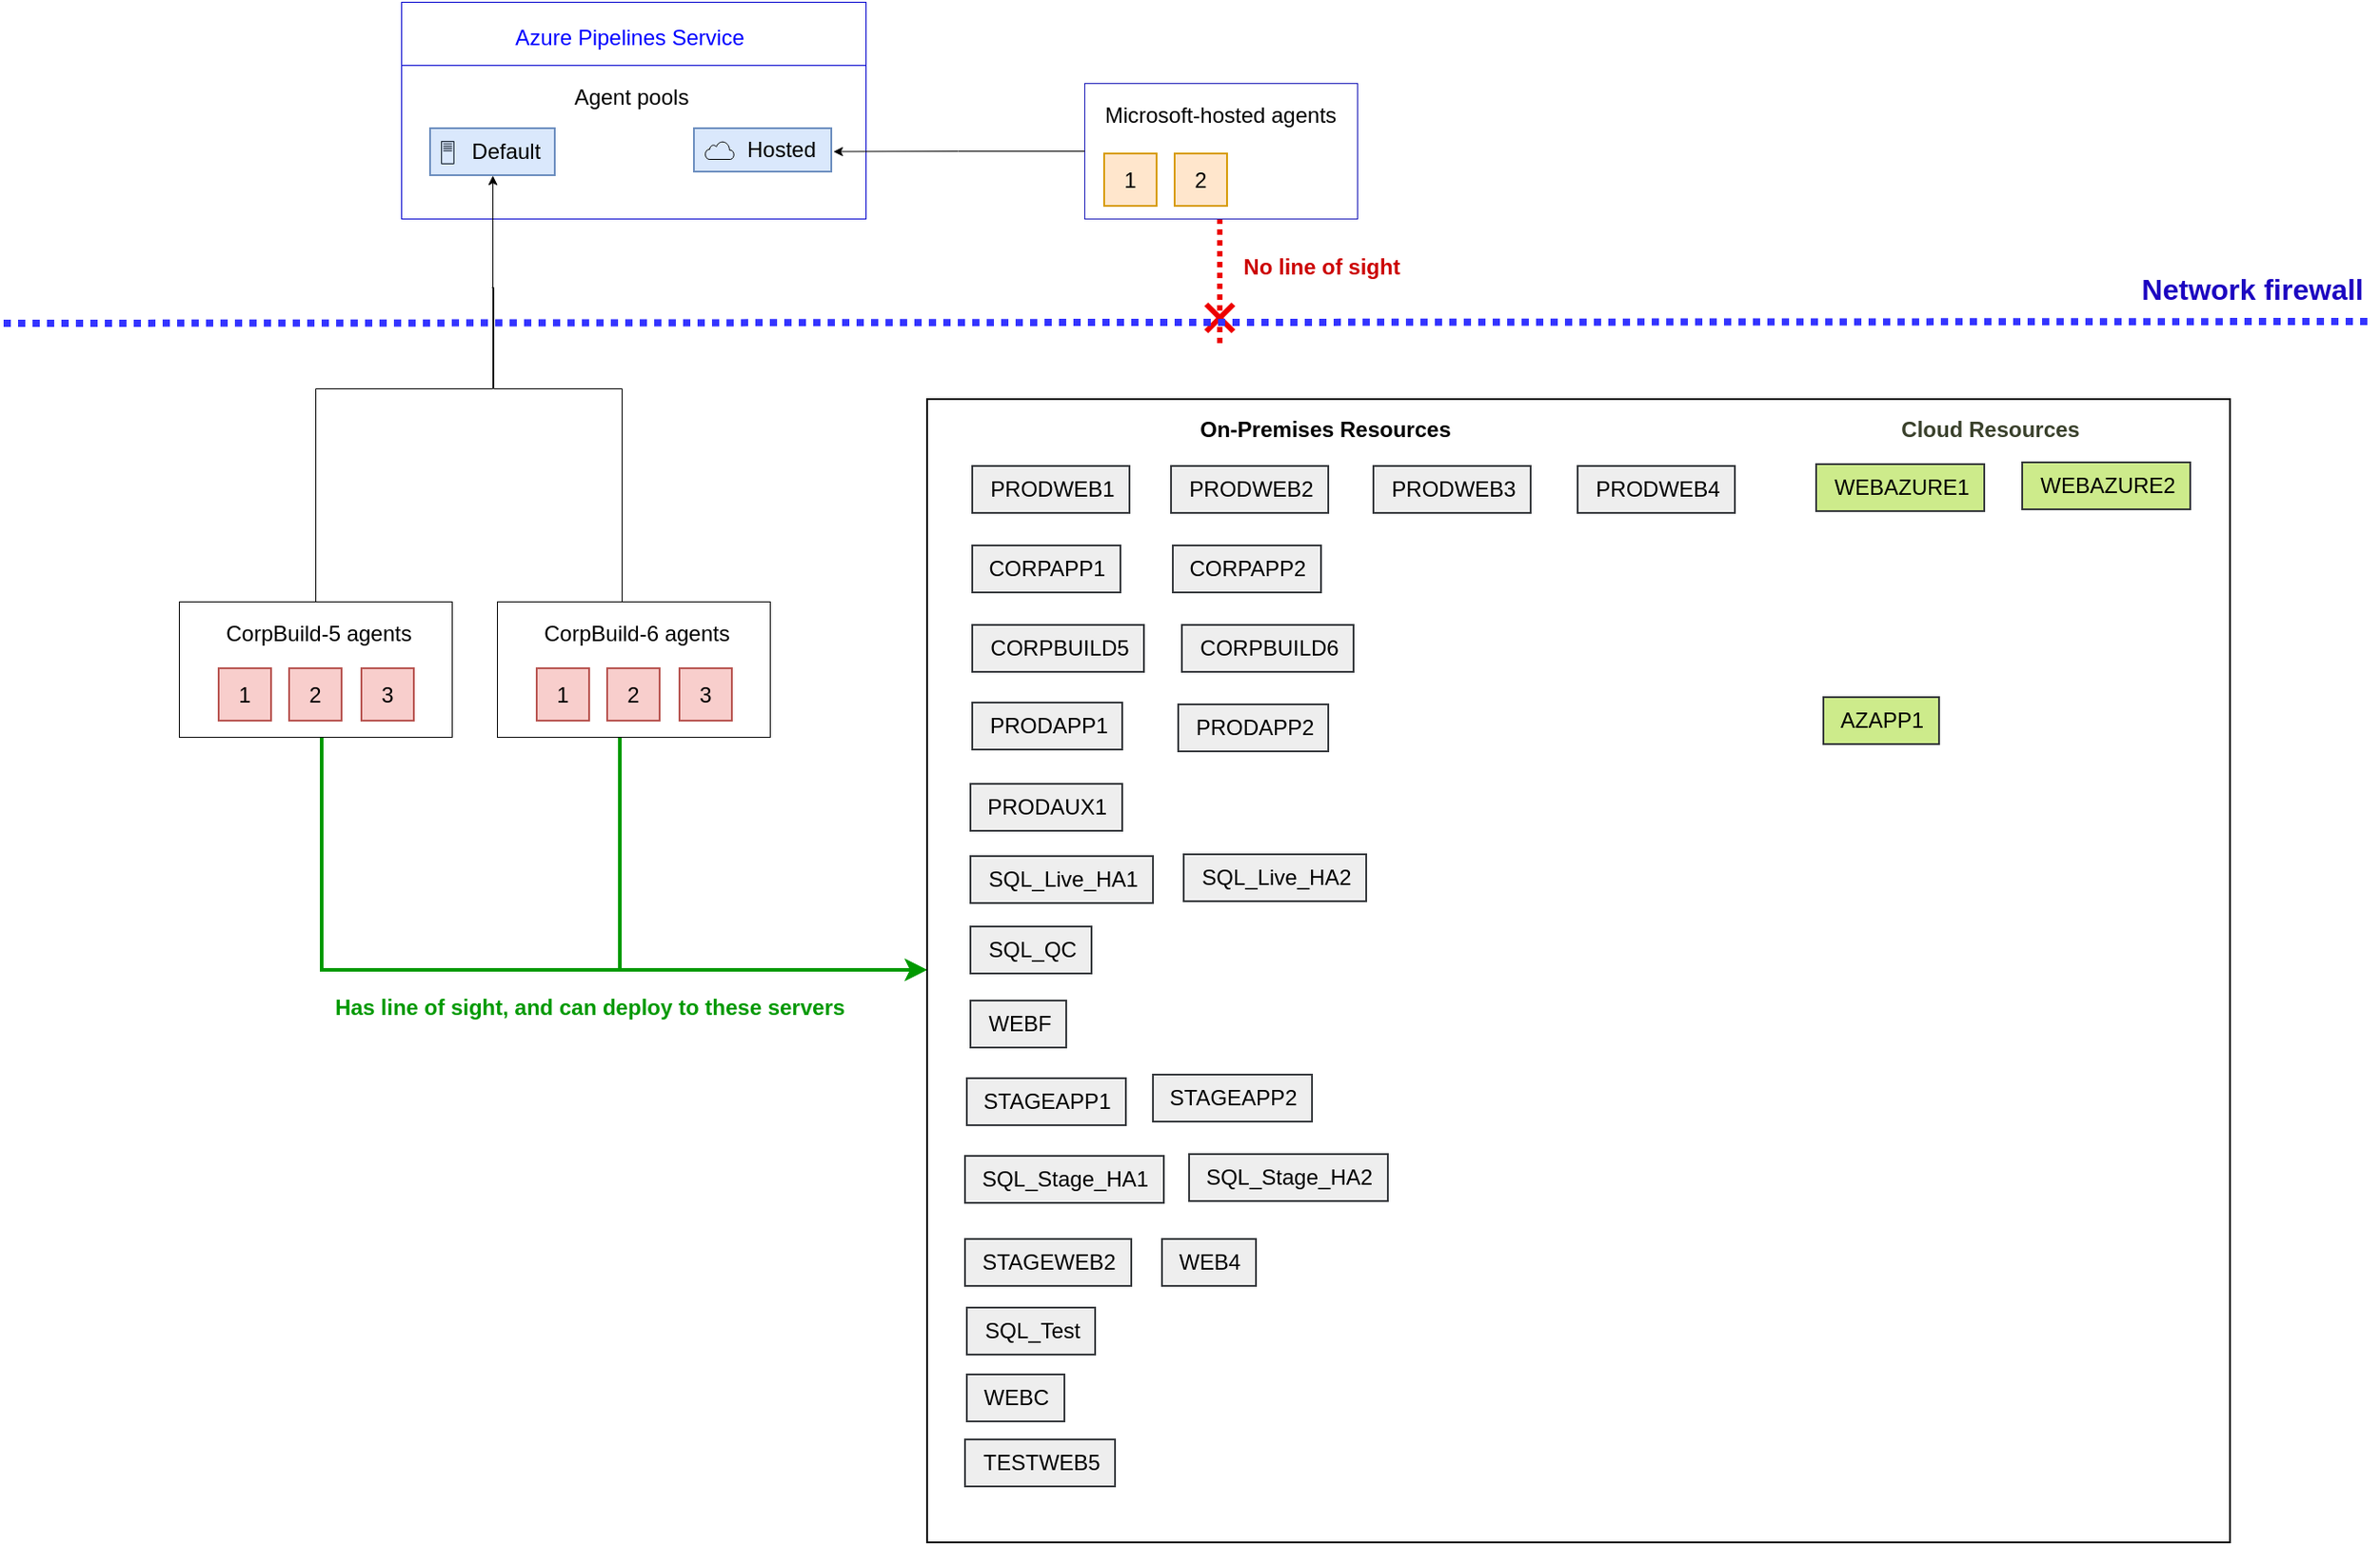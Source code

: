 <mxfile version="22.0.4" type="github">
  <diagram name="Page-1" id="NFUSHGzr7Nl-JeznEHTi">
    <mxGraphModel dx="5653" dy="2431" grid="1" gridSize="10" guides="1" tooltips="1" connect="1" arrows="1" fold="1" page="1" pageScale="1" pageWidth="850" pageHeight="1100" math="0" shadow="0">
      <root>
        <mxCell id="0" />
        <mxCell id="1" parent="0" />
        <mxCell id="pt-_VzBgXJIsmCiMJ3X0-1" value="" style="rounded=0;whiteSpace=wrap;html=1;labelBackgroundColor=none;textOpacity=0;strokeWidth=0.5;strokeColor=#0000CC;" vertex="1" parent="1">
          <mxGeometry x="-2690" y="-628" width="257" height="120" as="geometry" />
        </mxCell>
        <mxCell id="pt-_VzBgXJIsmCiMJ3X0-2" value="Azure Pipelines Service" style="text;html=1;align=center;verticalAlign=middle;resizable=0;points=[];autosize=1;strokeColor=none;fillColor=none;fontColor=#0000FF;" vertex="1" parent="1">
          <mxGeometry x="-2637" y="-621" width="145" height="26" as="geometry" />
        </mxCell>
        <mxCell id="pt-_VzBgXJIsmCiMJ3X0-3" value="Agent pools" style="text;html=1;align=center;verticalAlign=middle;resizable=0;points=[];autosize=1;strokeColor=none;fillColor=none;" vertex="1" parent="1">
          <mxGeometry x="-2604" y="-588" width="81" height="26" as="geometry" />
        </mxCell>
        <mxCell id="pt-_VzBgXJIsmCiMJ3X0-4" value="&amp;nbsp; &amp;nbsp; Default" style="text;html=1;align=center;verticalAlign=middle;resizable=0;points=[];autosize=1;strokeColor=#6c8ebf;fillColor=#dae8fc;labelBorderColor=none;" vertex="1" parent="1">
          <mxGeometry x="-2674" y="-558" width="69" height="26" as="geometry" />
        </mxCell>
        <mxCell id="pt-_VzBgXJIsmCiMJ3X0-5" value="&amp;nbsp; &amp;nbsp; &amp;nbsp; Hosted" style="text;html=1;align=center;verticalAlign=middle;resizable=0;points=[];autosize=1;strokeColor=#6c8ebf;fillColor=#dae8fc;labelBorderColor=none;spacingTop=0;spacing=2;" vertex="1" parent="1">
          <mxGeometry x="-2528" y="-558" width="76" height="24" as="geometry" />
        </mxCell>
        <mxCell id="pt-_VzBgXJIsmCiMJ3X0-6" value="" style="line;strokeWidth=0.5;html=1;strokeColor=#0000CC;" vertex="1" parent="1">
          <mxGeometry x="-2690" y="-598" width="257" height="10" as="geometry" />
        </mxCell>
        <mxCell id="pt-_VzBgXJIsmCiMJ3X0-7" value="" style="sketch=0;outlineConnect=0;fontColor=#232F3E;gradientColor=none;fillColor=#232F3D;strokeColor=none;dashed=0;verticalLabelPosition=bottom;verticalAlign=top;align=center;html=1;fontSize=12;fontStyle=0;aspect=fixed;pointerEvents=1;shape=mxgraph.aws4.traditional_server;" vertex="1" parent="1">
          <mxGeometry x="-2668" y="-551" width="7.5" height="13" as="geometry" />
        </mxCell>
        <mxCell id="pt-_VzBgXJIsmCiMJ3X0-8" value="" style="html=1;verticalLabelPosition=bottom;align=center;labelBackgroundColor=#ffffff;verticalAlign=top;strokeWidth=0.5;strokeColor=#000000;shadow=0;dashed=0;shape=mxgraph.ios7.icons.cloud;fillColor=none;" vertex="1" parent="1">
          <mxGeometry x="-2522" y="-551" width="16" height="10" as="geometry" />
        </mxCell>
        <mxCell id="pt-_VzBgXJIsmCiMJ3X0-9" style="edgeStyle=orthogonalEdgeStyle;rounded=0;orthogonalLoop=1;jettySize=auto;html=1;endArrow=cross;endFill=0;strokeColor=#ED0000;strokeWidth=3;dashed=1;dashPattern=1 1;endSize=11;" edge="1" parent="1" source="pt-_VzBgXJIsmCiMJ3X0-10">
          <mxGeometry relative="1" as="geometry">
            <mxPoint x="-2237" y="-438" as="targetPoint" />
          </mxGeometry>
        </mxCell>
        <mxCell id="pt-_VzBgXJIsmCiMJ3X0-10" value="" style="rounded=0;whiteSpace=wrap;html=1;labelBackgroundColor=none;textOpacity=0;strokeWidth=0.5;strokeColor=#1a1ab7;" vertex="1" parent="1">
          <mxGeometry x="-2312" y="-583" width="151" height="75" as="geometry" />
        </mxCell>
        <mxCell id="pt-_VzBgXJIsmCiMJ3X0-11" value="Microsoft-hosted agents" style="text;html=1;align=center;verticalAlign=middle;resizable=0;points=[];autosize=1;strokeColor=none;fillColor=none;" vertex="1" parent="1">
          <mxGeometry x="-2310" y="-578" width="146" height="26" as="geometry" />
        </mxCell>
        <mxCell id="pt-_VzBgXJIsmCiMJ3X0-12" value="1" style="whiteSpace=wrap;html=1;aspect=fixed;fillColor=#ffe6cc;strokeColor=#d79b00;" vertex="1" parent="1">
          <mxGeometry x="-2301" y="-544" width="29" height="29" as="geometry" />
        </mxCell>
        <mxCell id="pt-_VzBgXJIsmCiMJ3X0-13" value="2" style="whiteSpace=wrap;html=1;aspect=fixed;fillColor=#ffe6cc;strokeColor=#d79b00;" vertex="1" parent="1">
          <mxGeometry x="-2262" y="-544" width="29" height="29" as="geometry" />
        </mxCell>
        <mxCell id="pt-_VzBgXJIsmCiMJ3X0-14" style="edgeStyle=orthogonalEdgeStyle;rounded=0;orthogonalLoop=1;jettySize=auto;html=1;entryX=1.012;entryY=0.53;entryDx=0;entryDy=0;entryPerimeter=0;strokeWidth=0.5;endSize=4;" edge="1" parent="1" source="pt-_VzBgXJIsmCiMJ3X0-10" target="pt-_VzBgXJIsmCiMJ3X0-5">
          <mxGeometry relative="1" as="geometry" />
        </mxCell>
        <mxCell id="pt-_VzBgXJIsmCiMJ3X0-15" style="edgeStyle=orthogonalEdgeStyle;rounded=0;orthogonalLoop=1;jettySize=auto;html=1;strokeWidth=0.5;endSize=4;startSize=4;" edge="1" parent="1" source="pt-_VzBgXJIsmCiMJ3X0-17" target="pt-_VzBgXJIsmCiMJ3X0-4">
          <mxGeometry relative="1" as="geometry" />
        </mxCell>
        <mxCell id="pt-_VzBgXJIsmCiMJ3X0-16" style="edgeStyle=orthogonalEdgeStyle;rounded=0;orthogonalLoop=1;jettySize=auto;html=1;strokeColor=#009900;strokeWidth=2;" edge="1" parent="1" source="pt-_VzBgXJIsmCiMJ3X0-17" target="pt-_VzBgXJIsmCiMJ3X0-29">
          <mxGeometry relative="1" as="geometry">
            <Array as="points">
              <mxPoint x="-2734" y="-92" />
            </Array>
          </mxGeometry>
        </mxCell>
        <mxCell id="pt-_VzBgXJIsmCiMJ3X0-17" value="" style="rounded=0;whiteSpace=wrap;html=1;labelBackgroundColor=none;textOpacity=0;strokeWidth=0.5;" vertex="1" parent="1">
          <mxGeometry x="-2813" y="-296" width="151" height="75" as="geometry" />
        </mxCell>
        <mxCell id="pt-_VzBgXJIsmCiMJ3X0-18" value="CorpBuild-5 agents" style="text;html=1;align=center;verticalAlign=middle;resizable=0;points=[];autosize=1;strokeColor=none;fillColor=none;" vertex="1" parent="1">
          <mxGeometry x="-2797" y="-291" width="121" height="26" as="geometry" />
        </mxCell>
        <mxCell id="pt-_VzBgXJIsmCiMJ3X0-19" value="1" style="whiteSpace=wrap;html=1;aspect=fixed;fillColor=#f8cecc;strokeColor=#b85450;" vertex="1" parent="1">
          <mxGeometry x="-2791" y="-259" width="29" height="29" as="geometry" />
        </mxCell>
        <mxCell id="pt-_VzBgXJIsmCiMJ3X0-20" value="2" style="whiteSpace=wrap;html=1;aspect=fixed;fillColor=#f8cecc;strokeColor=#b85450;" vertex="1" parent="1">
          <mxGeometry x="-2752" y="-259" width="29" height="29" as="geometry" />
        </mxCell>
        <mxCell id="pt-_VzBgXJIsmCiMJ3X0-21" value="3" style="whiteSpace=wrap;html=1;aspect=fixed;fillColor=#f8cecc;strokeColor=#b85450;" vertex="1" parent="1">
          <mxGeometry x="-2712" y="-259" width="29" height="29" as="geometry" />
        </mxCell>
        <mxCell id="pt-_VzBgXJIsmCiMJ3X0-22" style="edgeStyle=orthogonalEdgeStyle;rounded=0;orthogonalLoop=1;jettySize=auto;html=1;strokeWidth=0.5;endSize=4;startSize=4;endArrow=none;endFill=0;" edge="1" parent="1" source="pt-_VzBgXJIsmCiMJ3X0-24">
          <mxGeometry relative="1" as="geometry">
            <mxPoint x="-2640" y="-470" as="targetPoint" />
            <Array as="points">
              <mxPoint x="-2568" y="-414" />
              <mxPoint x="-2639" y="-414" />
              <mxPoint x="-2639" y="-470" />
            </Array>
          </mxGeometry>
        </mxCell>
        <mxCell id="pt-_VzBgXJIsmCiMJ3X0-23" style="edgeStyle=orthogonalEdgeStyle;rounded=0;orthogonalLoop=1;jettySize=auto;html=1;strokeColor=#009900;strokeWidth=2;" edge="1" parent="1" source="pt-_VzBgXJIsmCiMJ3X0-24" target="pt-_VzBgXJIsmCiMJ3X0-29">
          <mxGeometry relative="1" as="geometry">
            <Array as="points">
              <mxPoint x="-2569" y="-92" />
            </Array>
          </mxGeometry>
        </mxCell>
        <mxCell id="pt-_VzBgXJIsmCiMJ3X0-24" value="" style="rounded=0;whiteSpace=wrap;html=1;labelBackgroundColor=none;textOpacity=0;strokeWidth=0.5;" vertex="1" parent="1">
          <mxGeometry x="-2637" y="-296" width="151" height="75" as="geometry" />
        </mxCell>
        <mxCell id="pt-_VzBgXJIsmCiMJ3X0-25" value="CorpBuild-6 agents" style="text;html=1;align=center;verticalAlign=middle;resizable=0;points=[];autosize=1;strokeColor=none;fillColor=none;" vertex="1" parent="1">
          <mxGeometry x="-2621" y="-291" width="121" height="26" as="geometry" />
        </mxCell>
        <mxCell id="pt-_VzBgXJIsmCiMJ3X0-26" value="1" style="whiteSpace=wrap;html=1;aspect=fixed;fillColor=#f8cecc;strokeColor=#b85450;" vertex="1" parent="1">
          <mxGeometry x="-2615" y="-259" width="29" height="29" as="geometry" />
        </mxCell>
        <mxCell id="pt-_VzBgXJIsmCiMJ3X0-27" value="2" style="whiteSpace=wrap;html=1;aspect=fixed;fillColor=#f8cecc;strokeColor=#b85450;" vertex="1" parent="1">
          <mxGeometry x="-2576" y="-259" width="29" height="29" as="geometry" />
        </mxCell>
        <mxCell id="pt-_VzBgXJIsmCiMJ3X0-28" value="3" style="whiteSpace=wrap;html=1;aspect=fixed;fillColor=#f8cecc;strokeColor=#b85450;" vertex="1" parent="1">
          <mxGeometry x="-2536" y="-259" width="29" height="29" as="geometry" />
        </mxCell>
        <mxCell id="pt-_VzBgXJIsmCiMJ3X0-29" value="" style="rounded=0;whiteSpace=wrap;html=1;" vertex="1" parent="1">
          <mxGeometry x="-2399" y="-408" width="721" height="633" as="geometry" />
        </mxCell>
        <mxCell id="pt-_VzBgXJIsmCiMJ3X0-30" value="PRODWEB1" style="text;html=1;align=center;verticalAlign=middle;resizable=0;points=[];autosize=1;strokeColor=#36393d;fillColor=#eeeeee;" vertex="1" parent="1">
          <mxGeometry x="-2374" y="-371" width="87" height="26" as="geometry" />
        </mxCell>
        <mxCell id="pt-_VzBgXJIsmCiMJ3X0-31" value="PRODWEB2" style="text;html=1;align=center;verticalAlign=middle;resizable=0;points=[];autosize=1;strokeColor=#36393d;fillColor=#eeeeee;" vertex="1" parent="1">
          <mxGeometry x="-2264" y="-371" width="87" height="26" as="geometry" />
        </mxCell>
        <mxCell id="pt-_VzBgXJIsmCiMJ3X0-32" value="PRODWEB4" style="text;html=1;align=center;verticalAlign=middle;resizable=0;points=[];autosize=1;strokeColor=#36393d;fillColor=#eeeeee;" vertex="1" parent="1">
          <mxGeometry x="-2039" y="-371" width="87" height="26" as="geometry" />
        </mxCell>
        <mxCell id="pt-_VzBgXJIsmCiMJ3X0-33" value="PRODWEB3" style="text;html=1;align=center;verticalAlign=middle;resizable=0;points=[];autosize=1;strokeColor=#36393d;fillColor=#eeeeee;" vertex="1" parent="1">
          <mxGeometry x="-2152" y="-371" width="87" height="26" as="geometry" />
        </mxCell>
        <mxCell id="pt-_VzBgXJIsmCiMJ3X0-34" value="CORPAPP1" style="text;html=1;align=center;verticalAlign=middle;resizable=0;points=[];autosize=1;strokeColor=#36393d;fillColor=#eeeeee;" vertex="1" parent="1">
          <mxGeometry x="-2374" y="-327" width="82" height="26" as="geometry" />
        </mxCell>
        <mxCell id="pt-_VzBgXJIsmCiMJ3X0-35" value="CORPAPP2" style="text;html=1;align=center;verticalAlign=middle;resizable=0;points=[];autosize=1;strokeColor=#36393d;fillColor=#eeeeee;" vertex="1" parent="1">
          <mxGeometry x="-2263" y="-327" width="82" height="26" as="geometry" />
        </mxCell>
        <mxCell id="pt-_VzBgXJIsmCiMJ3X0-36" value="CORPBUILD5" style="text;html=1;align=center;verticalAlign=middle;resizable=0;points=[];autosize=1;strokeColor=#36393d;fillColor=#eeeeee;" vertex="1" parent="1">
          <mxGeometry x="-2374" y="-283" width="95" height="26" as="geometry" />
        </mxCell>
        <mxCell id="pt-_VzBgXJIsmCiMJ3X0-37" value="CORPBUILD6" style="text;html=1;align=center;verticalAlign=middle;resizable=0;points=[];autosize=1;strokeColor=#36393d;fillColor=#eeeeee;" vertex="1" parent="1">
          <mxGeometry x="-2258" y="-283" width="95" height="26" as="geometry" />
        </mxCell>
        <mxCell id="pt-_VzBgXJIsmCiMJ3X0-38" value="AZAPP1" style="text;html=1;align=center;verticalAlign=middle;resizable=0;points=[];autosize=1;strokeColor=#36393d;fillColor=#cdeb8b;" vertex="1" parent="1">
          <mxGeometry x="-1903" y="-243" width="64" height="26" as="geometry" />
        </mxCell>
        <mxCell id="pt-_VzBgXJIsmCiMJ3X0-39" value="PRODAPP1" style="text;html=1;align=center;verticalAlign=middle;resizable=0;points=[];autosize=1;strokeColor=#36393d;fillColor=#eeeeee;" vertex="1" parent="1">
          <mxGeometry x="-2374" y="-240" width="83" height="26" as="geometry" />
        </mxCell>
        <mxCell id="pt-_VzBgXJIsmCiMJ3X0-40" value="PRODAPP2" style="text;html=1;align=center;verticalAlign=middle;resizable=0;points=[];autosize=1;strokeColor=#36393d;fillColor=#eeeeee;" vertex="1" parent="1">
          <mxGeometry x="-2260" y="-239" width="83" height="26" as="geometry" />
        </mxCell>
        <mxCell id="pt-_VzBgXJIsmCiMJ3X0-41" value="PRODAUX1" style="text;html=1;align=center;verticalAlign=middle;resizable=0;points=[];autosize=1;strokeColor=#36393d;fillColor=#eeeeee;" vertex="1" parent="1">
          <mxGeometry x="-2375" y="-195" width="84" height="26" as="geometry" />
        </mxCell>
        <mxCell id="pt-_VzBgXJIsmCiMJ3X0-42" value="SQL_Live_HA1" style="text;html=1;align=center;verticalAlign=middle;resizable=0;points=[];autosize=1;strokeColor=#36393d;fillColor=#eeeeee;" vertex="1" parent="1">
          <mxGeometry x="-2375" y="-155" width="101" height="26" as="geometry" />
        </mxCell>
        <mxCell id="pt-_VzBgXJIsmCiMJ3X0-43" value="SQL_Live_HA2" style="text;html=1;align=center;verticalAlign=middle;resizable=0;points=[];autosize=1;strokeColor=#36393d;fillColor=#eeeeee;" vertex="1" parent="1">
          <mxGeometry x="-2257" y="-156" width="101" height="26" as="geometry" />
        </mxCell>
        <mxCell id="pt-_VzBgXJIsmCiMJ3X0-44" value="WEBAZURE1" style="text;html=1;align=center;verticalAlign=middle;resizable=0;points=[];autosize=1;strokeColor=#36393d;fillColor=#cdeb8b;" vertex="1" parent="1">
          <mxGeometry x="-1907" y="-372" width="93" height="26" as="geometry" />
        </mxCell>
        <mxCell id="pt-_VzBgXJIsmCiMJ3X0-45" value="WEBAZURE2" style="text;html=1;align=center;verticalAlign=middle;resizable=0;points=[];autosize=1;strokeColor=#36393d;fillColor=#cdeb8b;" vertex="1" parent="1">
          <mxGeometry x="-1793" y="-373" width="93" height="26" as="geometry" />
        </mxCell>
        <mxCell id="pt-_VzBgXJIsmCiMJ3X0-46" value="SQL_QC" style="text;html=1;align=center;verticalAlign=middle;resizable=0;points=[];autosize=1;strokeColor=#36393d;fillColor=#eeeeee;" vertex="1" parent="1">
          <mxGeometry x="-2375" y="-116" width="67" height="26" as="geometry" />
        </mxCell>
        <mxCell id="pt-_VzBgXJIsmCiMJ3X0-47" value="WEBF" style="text;html=1;align=center;verticalAlign=middle;resizable=0;points=[];autosize=1;strokeColor=#36393d;fillColor=#eeeeee;" vertex="1" parent="1">
          <mxGeometry x="-2375" y="-75" width="53" height="26" as="geometry" />
        </mxCell>
        <mxCell id="pt-_VzBgXJIsmCiMJ3X0-48" value="STAGEAPP1" style="text;html=1;align=center;verticalAlign=middle;resizable=0;points=[];autosize=1;strokeColor=#36393d;fillColor=#eeeeee;" vertex="1" parent="1">
          <mxGeometry x="-2377" y="-32" width="88" height="26" as="geometry" />
        </mxCell>
        <mxCell id="pt-_VzBgXJIsmCiMJ3X0-49" value="STAGEAPP2" style="text;html=1;align=center;verticalAlign=middle;resizable=0;points=[];autosize=1;strokeColor=#36393d;fillColor=#eeeeee;" vertex="1" parent="1">
          <mxGeometry x="-2274" y="-34" width="88" height="26" as="geometry" />
        </mxCell>
        <mxCell id="pt-_VzBgXJIsmCiMJ3X0-50" value="SQL_Stage_HA1" style="text;html=1;align=center;verticalAlign=middle;resizable=0;points=[];autosize=1;strokeColor=#36393d;fillColor=#eeeeee;" vertex="1" parent="1">
          <mxGeometry x="-2378" y="11" width="110" height="26" as="geometry" />
        </mxCell>
        <mxCell id="pt-_VzBgXJIsmCiMJ3X0-51" value="SQL_Stage_HA2" style="text;html=1;align=center;verticalAlign=middle;resizable=0;points=[];autosize=1;strokeColor=#36393d;fillColor=#eeeeee;" vertex="1" parent="1">
          <mxGeometry x="-2254" y="10" width="110" height="26" as="geometry" />
        </mxCell>
        <mxCell id="pt-_VzBgXJIsmCiMJ3X0-52" value="STAGEWEB2" style="text;html=1;align=center;verticalAlign=middle;resizable=0;points=[];autosize=1;strokeColor=#36393d;fillColor=#eeeeee;" vertex="1" parent="1">
          <mxGeometry x="-2378" y="57" width="92" height="26" as="geometry" />
        </mxCell>
        <mxCell id="pt-_VzBgXJIsmCiMJ3X0-53" value="WEB4" style="text;html=1;align=center;verticalAlign=middle;resizable=0;points=[];autosize=1;strokeColor=#36393d;fillColor=#eeeeee;" vertex="1" parent="1">
          <mxGeometry x="-2269" y="57" width="52" height="26" as="geometry" />
        </mxCell>
        <mxCell id="pt-_VzBgXJIsmCiMJ3X0-54" value="SQL_Test" style="text;html=1;align=center;verticalAlign=middle;resizable=0;points=[];autosize=1;strokeColor=#36393d;fillColor=#eeeeee;" vertex="1" parent="1">
          <mxGeometry x="-2377" y="95" width="71" height="26" as="geometry" />
        </mxCell>
        <mxCell id="pt-_VzBgXJIsmCiMJ3X0-55" value="WEBC" style="text;html=1;align=center;verticalAlign=middle;resizable=0;points=[];autosize=1;strokeColor=#36393d;fillColor=#eeeeee;" vertex="1" parent="1">
          <mxGeometry x="-2377" y="132" width="54" height="26" as="geometry" />
        </mxCell>
        <mxCell id="pt-_VzBgXJIsmCiMJ3X0-56" value="TESTWEB5" style="text;html=1;align=center;verticalAlign=middle;resizable=0;points=[];autosize=1;strokeColor=#36393d;fillColor=#eeeeee;" vertex="1" parent="1">
          <mxGeometry x="-2378" y="168" width="83" height="26" as="geometry" />
        </mxCell>
        <mxCell id="pt-_VzBgXJIsmCiMJ3X0-57" value="&lt;b&gt;On-Premises Resources&lt;/b&gt;" style="text;html=1;align=center;verticalAlign=middle;resizable=0;points=[];autosize=1;strokeColor=none;fillColor=none;" vertex="1" parent="1">
          <mxGeometry x="-2258" y="-404" width="157" height="26" as="geometry" />
        </mxCell>
        <mxCell id="pt-_VzBgXJIsmCiMJ3X0-58" value="&lt;b&gt;&lt;font color=&quot;#39402b&quot;&gt;Cloud Resources&lt;/font&gt;&lt;/b&gt;" style="text;html=1;align=center;verticalAlign=middle;resizable=0;points=[];autosize=1;strokeColor=none;fillColor=none;" vertex="1" parent="1">
          <mxGeometry x="-1870" y="-404" width="117" height="26" as="geometry" />
        </mxCell>
        <mxCell id="pt-_VzBgXJIsmCiMJ3X0-59" value="" style="edgeStyle=none;orthogonalLoop=1;jettySize=auto;html=1;rounded=0;endArrow=none;endFill=0;strokeWidth=4;dashed=1;dashPattern=1 1;strokeColor=#3333FF;" edge="1" parent="1">
          <mxGeometry width="100" relative="1" as="geometry">
            <mxPoint x="-2910" y="-450" as="sourcePoint" />
            <mxPoint x="-1600" y="-451" as="targetPoint" />
            <Array as="points" />
          </mxGeometry>
        </mxCell>
        <mxCell id="pt-_VzBgXJIsmCiMJ3X0-60" value="&lt;font color=&quot;#1c06c1&quot; style=&quot;font-size: 16px;&quot;&gt;&lt;b&gt;Network firewall&lt;/b&gt;&lt;/font&gt;" style="text;html=1;align=center;verticalAlign=middle;resizable=0;points=[];autosize=1;strokeColor=none;fillColor=none;" vertex="1" parent="1">
          <mxGeometry x="-1737" y="-485" width="141" height="31" as="geometry" />
        </mxCell>
        <mxCell id="pt-_VzBgXJIsmCiMJ3X0-61" value="&lt;b&gt;&lt;font color=&quot;#009900&quot;&gt;Has line of sight, and can deploy to these servers&lt;/font&gt;&lt;/b&gt;" style="text;html=1;align=center;verticalAlign=middle;resizable=0;points=[];autosize=1;strokeColor=none;fillColor=none;" vertex="1" parent="1">
          <mxGeometry x="-2736" y="-84" width="300" height="26" as="geometry" />
        </mxCell>
        <mxCell id="pt-_VzBgXJIsmCiMJ3X0-62" value="&lt;b&gt;&lt;font color=&quot;#cc0000&quot;&gt;No line of sight&lt;/font&gt;&lt;/b&gt;" style="text;html=1;align=center;verticalAlign=middle;resizable=0;points=[];autosize=1;strokeColor=none;fillColor=none;" vertex="1" parent="1">
          <mxGeometry x="-2234" y="-494" width="105" height="26" as="geometry" />
        </mxCell>
      </root>
    </mxGraphModel>
  </diagram>
</mxfile>
